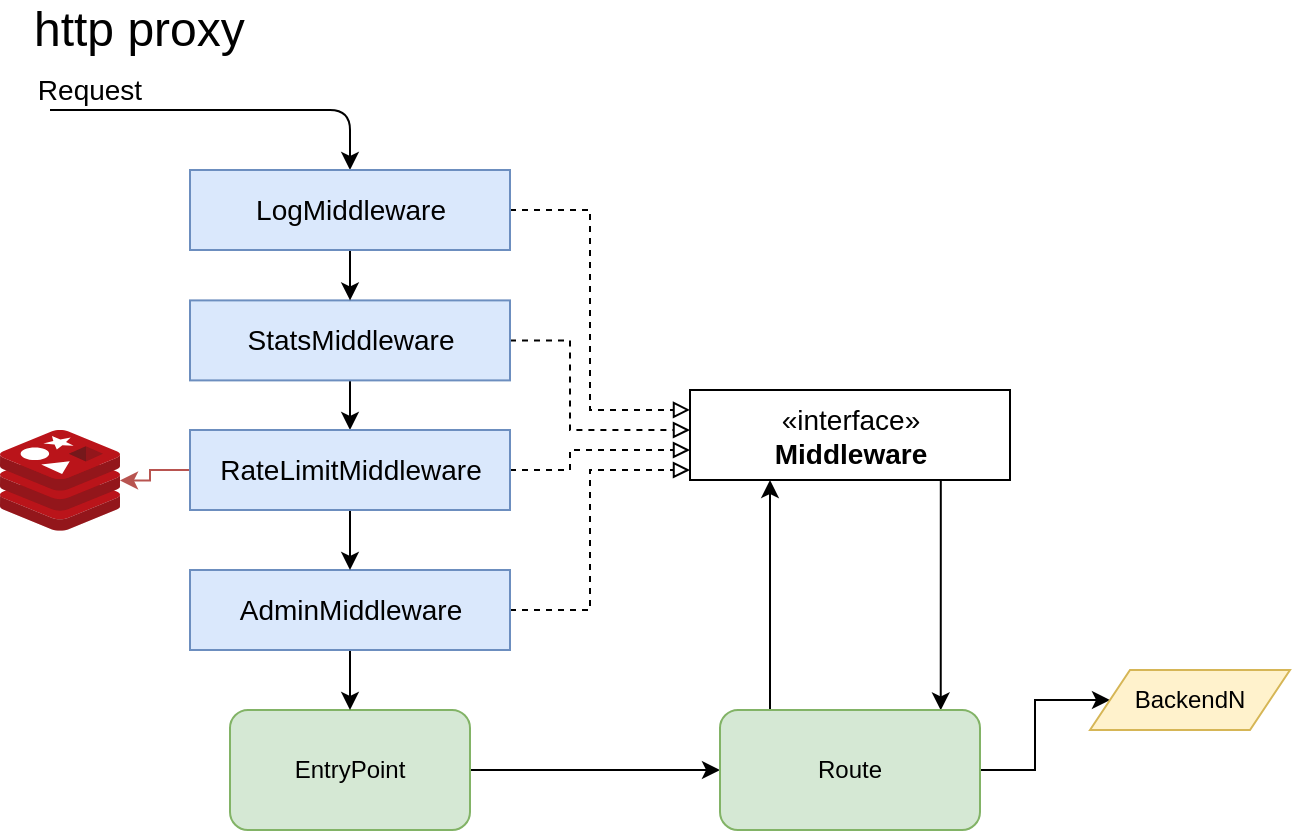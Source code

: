 <mxfile version="14.4.3" type="device"><diagram id="R2lEEEUBdFMjLlhIrx00" name="Page-1"><mxGraphModel dx="1149" dy="677" grid="1" gridSize="10" guides="1" tooltips="1" connect="1" arrows="1" fold="1" page="1" pageScale="1" pageWidth="850" pageHeight="1100" math="0" shadow="0" extFonts="Permanent Marker^https://fonts.googleapis.com/css?family=Permanent+Marker"><root><mxCell id="0"/><mxCell id="1" parent="0"/><mxCell id="MgVvoKtkZEuizzTjhmgX-13" style="edgeStyle=orthogonalEdgeStyle;orthogonalLoop=1;jettySize=auto;html=1;entryX=0;entryY=0.5;entryDx=0;entryDy=0;endArrow=block;endFill=0;fontSize=14;strokeColor=none;curved=1;" parent="1" source="MgVvoKtkZEuizzTjhmgX-2" target="MgVvoKtkZEuizzTjhmgX-12" edge="1"><mxGeometry relative="1" as="geometry"><Array as="points"><mxPoint x="270" y="300"/></Array></mxGeometry></mxCell><mxCell id="UH2iBLPosAslUCyqSXIb-21" style="edgeStyle=orthogonalEdgeStyle;rounded=0;orthogonalLoop=1;jettySize=auto;html=1;entryX=0;entryY=0.5;entryDx=0;entryDy=0;endArrow=classic;endFill=1;" edge="1" parent="1" source="MgVvoKtkZEuizzTjhmgX-2" target="MgVvoKtkZEuizzTjhmgX-12"><mxGeometry relative="1" as="geometry"/></mxCell><mxCell id="MgVvoKtkZEuizzTjhmgX-2" value="EntryPoint" style="rounded=1;whiteSpace=wrap;html=1;fillColor=#d5e8d4;strokeColor=#82b366;" parent="1" vertex="1"><mxGeometry x="270" y="390" width="120" height="60" as="geometry"/></mxCell><mxCell id="MgVvoKtkZEuizzTjhmgX-3" value="http proxy" style="text;html=1;strokeColor=none;fillColor=none;align=left;verticalAlign=middle;whiteSpace=wrap;rounded=0;fontSize=24;" parent="1" vertex="1"><mxGeometry x="170" y="40" width="270" height="20" as="geometry"/></mxCell><mxCell id="UH2iBLPosAslUCyqSXIb-30" style="edgeStyle=orthogonalEdgeStyle;rounded=0;orthogonalLoop=1;jettySize=auto;html=1;entryX=0.849;entryY=0.003;entryDx=0;entryDy=0;entryPerimeter=0;endArrow=classic;endFill=1;" edge="1" parent="1" source="MgVvoKtkZEuizzTjhmgX-4" target="MgVvoKtkZEuizzTjhmgX-12"><mxGeometry relative="1" as="geometry"><Array as="points"><mxPoint x="625" y="308"/></Array></mxGeometry></mxCell><mxCell id="MgVvoKtkZEuizzTjhmgX-4" value="«interface»&lt;br style=&quot;font-size: 14px&quot;&gt;&lt;b&gt;Middleware&lt;/b&gt;" style="html=1;fontSize=14;align=center;" parent="1" vertex="1"><mxGeometry x="500" y="230" width="160" height="45" as="geometry"/></mxCell><mxCell id="UH2iBLPosAslUCyqSXIb-11" style="edgeStyle=orthogonalEdgeStyle;rounded=0;orthogonalLoop=1;jettySize=auto;html=1;entryX=0.5;entryY=0;entryDx=0;entryDy=0;" edge="1" parent="1" source="MgVvoKtkZEuizzTjhmgX-5" target="UH2iBLPosAslUCyqSXIb-9"><mxGeometry relative="1" as="geometry"/></mxCell><mxCell id="UH2iBLPosAslUCyqSXIb-17" style="edgeStyle=orthogonalEdgeStyle;rounded=0;orthogonalLoop=1;jettySize=auto;html=1;dashed=1;endArrow=block;endFill=0;" edge="1" parent="1" source="MgVvoKtkZEuizzTjhmgX-5"><mxGeometry relative="1" as="geometry"><mxPoint x="500" y="250" as="targetPoint"/><Array as="points"><mxPoint x="440" y="205"/><mxPoint x="440" y="250"/><mxPoint x="500" y="250"/></Array></mxGeometry></mxCell><mxCell id="MgVvoKtkZEuizzTjhmgX-5" value="StatsMiddleware" style="html=1;fontSize=14;align=center;fillColor=#dae8fc;strokeColor=#6c8ebf;" parent="1" vertex="1"><mxGeometry x="250" y="185.2" width="160" height="40" as="geometry"/></mxCell><mxCell id="MgVvoKtkZEuizzTjhmgX-8" value="" style="endArrow=classic;html=1;fontSize=14;entryX=0.5;entryY=0;entryDx=0;entryDy=0;exitX=0;exitY=1;exitDx=0;exitDy=0;" parent="1" edge="1" target="UH2iBLPosAslUCyqSXIb-8" source="MgVvoKtkZEuizzTjhmgX-9"><mxGeometry width="50" height="50" relative="1" as="geometry"><mxPoint x="200" y="90" as="sourcePoint"/><mxPoint x="240" y="200" as="targetPoint"/><Array as="points"><mxPoint x="330" y="90"/></Array></mxGeometry></mxCell><mxCell id="MgVvoKtkZEuizzTjhmgX-9" value="Request" style="text;html=1;strokeColor=none;fillColor=none;align=center;verticalAlign=middle;whiteSpace=wrap;rounded=0;fontSize=14;" parent="1" vertex="1"><mxGeometry x="180" y="70" width="40" height="20" as="geometry"/></mxCell><mxCell id="UH2iBLPosAslUCyqSXIb-28" style="edgeStyle=orthogonalEdgeStyle;rounded=0;orthogonalLoop=1;jettySize=auto;html=1;entryX=0.25;entryY=1;entryDx=0;entryDy=0;endArrow=classic;endFill=1;" edge="1" parent="1" source="MgVvoKtkZEuizzTjhmgX-12" target="MgVvoKtkZEuizzTjhmgX-4"><mxGeometry relative="1" as="geometry"><Array as="points"><mxPoint x="540" y="300"/><mxPoint x="540" y="300"/></Array></mxGeometry></mxCell><mxCell id="UH2iBLPosAslUCyqSXIb-31" style="edgeStyle=orthogonalEdgeStyle;rounded=0;orthogonalLoop=1;jettySize=auto;html=1;endArrow=classic;endFill=1;" edge="1" parent="1" source="MgVvoKtkZEuizzTjhmgX-12" target="UH2iBLPosAslUCyqSXIb-22"><mxGeometry relative="1" as="geometry"/></mxCell><mxCell id="MgVvoKtkZEuizzTjhmgX-12" value="Route" style="rounded=1;whiteSpace=wrap;html=1;fillColor=#d5e8d4;strokeColor=#82b366;" parent="1" vertex="1"><mxGeometry x="515" y="390" width="130" height="60" as="geometry"/></mxCell><mxCell id="MgVvoKtkZEuizzTjhmgX-22" value="" style="aspect=fixed;html=1;points=[];align=center;image;fontSize=12;image=img/lib/mscae/Cache_Redis_Product.svg;" parent="1" vertex="1"><mxGeometry x="155" y="250.0" width="60" height="50.4" as="geometry"/></mxCell><mxCell id="UH2iBLPosAslUCyqSXIb-15" style="edgeStyle=orthogonalEdgeStyle;rounded=0;orthogonalLoop=1;jettySize=auto;html=1;dashed=1;endArrow=block;endFill=0;" edge="1" parent="1" source="UH2iBLPosAslUCyqSXIb-1"><mxGeometry relative="1" as="geometry"><mxPoint x="500" y="270" as="targetPoint"/><Array as="points"><mxPoint x="450" y="340"/><mxPoint x="450" y="270"/><mxPoint x="500" y="270"/></Array></mxGeometry></mxCell><mxCell id="UH2iBLPosAslUCyqSXIb-20" style="edgeStyle=orthogonalEdgeStyle;rounded=0;orthogonalLoop=1;jettySize=auto;html=1;entryX=0.5;entryY=0;entryDx=0;entryDy=0;endArrow=classic;endFill=1;" edge="1" parent="1" source="UH2iBLPosAslUCyqSXIb-1" target="MgVvoKtkZEuizzTjhmgX-2"><mxGeometry relative="1" as="geometry"><Array as="points"><mxPoint x="330" y="390"/></Array></mxGeometry></mxCell><mxCell id="UH2iBLPosAslUCyqSXIb-1" value="AdminMiddleware" style="html=1;fontSize=14;align=center;fillColor=#dae8fc;strokeColor=#6c8ebf;" vertex="1" parent="1"><mxGeometry x="250" y="320" width="160" height="40" as="geometry"/></mxCell><mxCell id="UH2iBLPosAslUCyqSXIb-10" style="edgeStyle=orthogonalEdgeStyle;rounded=0;orthogonalLoop=1;jettySize=auto;html=1;entryX=0.5;entryY=0;entryDx=0;entryDy=0;" edge="1" parent="1" source="UH2iBLPosAslUCyqSXIb-8" target="MgVvoKtkZEuizzTjhmgX-5"><mxGeometry relative="1" as="geometry"/></mxCell><mxCell id="UH2iBLPosAslUCyqSXIb-18" style="edgeStyle=orthogonalEdgeStyle;rounded=0;orthogonalLoop=1;jettySize=auto;html=1;entryX=0;entryY=0.222;entryDx=0;entryDy=0;entryPerimeter=0;dashed=1;endArrow=block;endFill=0;" edge="1" parent="1" source="UH2iBLPosAslUCyqSXIb-8" target="MgVvoKtkZEuizzTjhmgX-4"><mxGeometry relative="1" as="geometry"><Array as="points"><mxPoint x="450" y="140"/><mxPoint x="450" y="240"/></Array></mxGeometry></mxCell><mxCell id="UH2iBLPosAslUCyqSXIb-8" value="LogMiddleware" style="html=1;fontSize=14;align=center;fillColor=#dae8fc;strokeColor=#6c8ebf;" vertex="1" parent="1"><mxGeometry x="250" y="120" width="160" height="40" as="geometry"/></mxCell><mxCell id="UH2iBLPosAslUCyqSXIb-12" style="edgeStyle=orthogonalEdgeStyle;rounded=0;orthogonalLoop=1;jettySize=auto;html=1;entryX=0.5;entryY=0;entryDx=0;entryDy=0;" edge="1" parent="1" source="UH2iBLPosAslUCyqSXIb-9" target="UH2iBLPosAslUCyqSXIb-1"><mxGeometry relative="1" as="geometry"/></mxCell><mxCell id="UH2iBLPosAslUCyqSXIb-16" style="edgeStyle=orthogonalEdgeStyle;rounded=0;orthogonalLoop=1;jettySize=auto;html=1;dashed=1;endArrow=block;endFill=0;" edge="1" parent="1" source="UH2iBLPosAslUCyqSXIb-9"><mxGeometry relative="1" as="geometry"><mxPoint x="500" y="260" as="targetPoint"/><Array as="points"><mxPoint x="440" y="270"/><mxPoint x="440" y="260"/><mxPoint x="500" y="260"/></Array></mxGeometry></mxCell><mxCell id="UH2iBLPosAslUCyqSXIb-27" style="edgeStyle=orthogonalEdgeStyle;rounded=0;orthogonalLoop=1;jettySize=auto;html=1;endArrow=classic;endFill=1;fillColor=#f8cecc;strokeColor=#b85450;" edge="1" parent="1" source="UH2iBLPosAslUCyqSXIb-9" target="MgVvoKtkZEuizzTjhmgX-22"><mxGeometry relative="1" as="geometry"/></mxCell><mxCell id="UH2iBLPosAslUCyqSXIb-9" value="RateLimitMiddleware" style="html=1;fontSize=14;align=center;fillColor=#dae8fc;strokeColor=#6c8ebf;" vertex="1" parent="1"><mxGeometry x="250" y="250" width="160" height="40" as="geometry"/></mxCell><mxCell id="UH2iBLPosAslUCyqSXIb-22" value="BackendN" style="shape=parallelogram;perimeter=parallelogramPerimeter;whiteSpace=wrap;html=1;fixedSize=1;fillColor=#fff2cc;strokeColor=#d6b656;" vertex="1" parent="1"><mxGeometry x="700" y="370" width="100" height="30" as="geometry"/></mxCell></root></mxGraphModel></diagram></mxfile>
